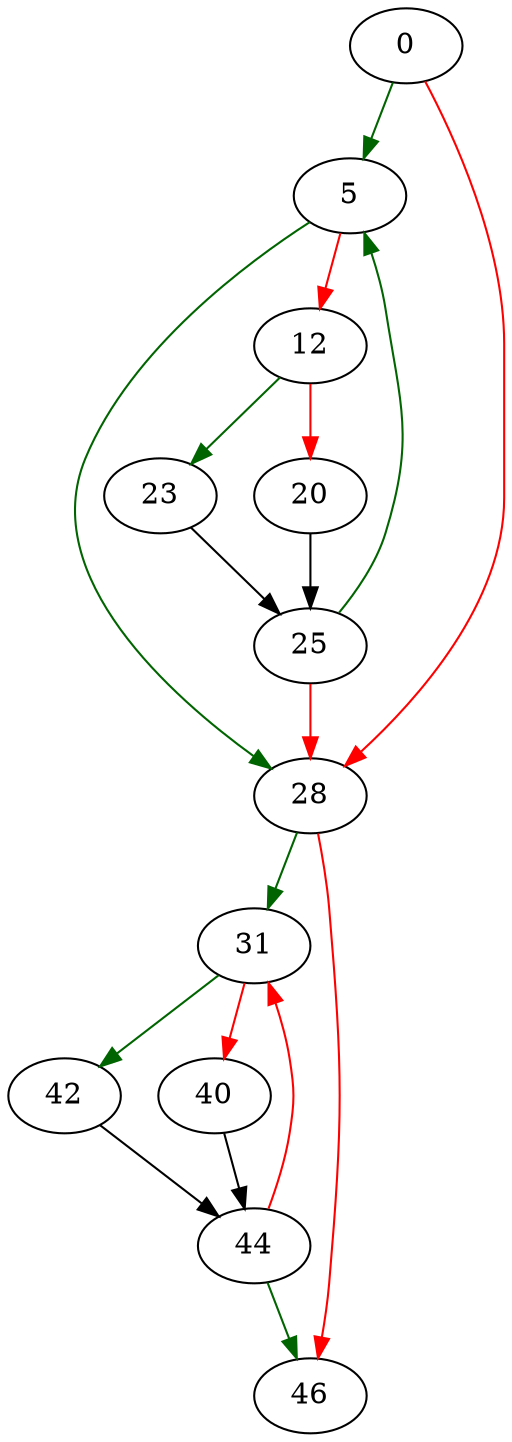 strict digraph "print_white_space" {
	// Node definitions.
	0 [entry=true];
	5;
	28;
	12;
	23;
	20;
	25;
	31;
	46;
	42;
	40;
	44;

	// Edge definitions.
	0 -> 5 [
		color=darkgreen
		cond=true
	];
	0 -> 28 [
		color=red
		cond=false
	];
	5 -> 28 [
		color=darkgreen
		cond=true
	];
	5 -> 12 [
		color=red
		cond=false
	];
	28 -> 31 [
		color=darkgreen
		cond=true
	];
	28 -> 46 [
		color=red
		cond=false
	];
	12 -> 23 [
		color=darkgreen
		cond=true
	];
	12 -> 20 [
		color=red
		cond=false
	];
	23 -> 25;
	20 -> 25;
	25 -> 5 [
		color=darkgreen
		cond=true
	];
	25 -> 28 [
		color=red
		cond=false
	];
	31 -> 42 [
		color=darkgreen
		cond=true
	];
	31 -> 40 [
		color=red
		cond=false
	];
	42 -> 44;
	40 -> 44;
	44 -> 31 [
		color=red
		cond=false
	];
	44 -> 46 [
		color=darkgreen
		cond=true
	];
}